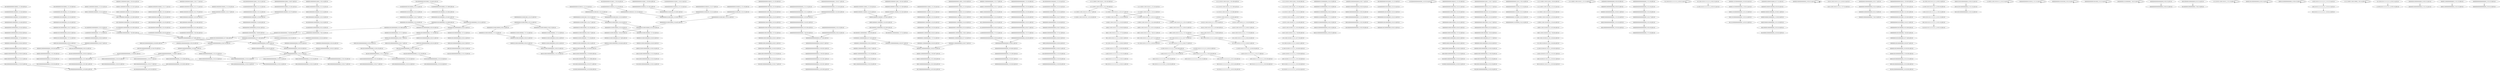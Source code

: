 digraph G {
    "00000100000000000000_11-30:607-LEN:20" -> "00001000000000000000_12-31:580-LEN:20";
    "00000100000000000000_11-30:607-LEN:20" -> "00001000000000000000_12-32:22-LEN:20";
    "00000100000000000000_11-30:607-LEN:20" -> "00001000000000000001_12-31:17-LEN:20";
    "10000000000010100010_2-21:14-LEN:20" -> "00000000000101000100_3-22:362-LEN:20";
    "00000010010000000000_7-27:16-LEN:20" -> "00000100100000000000_8-28:17-LEN:20";
    "00000010001000000000_9-29:21-LEN:20" -> "00000100010000000000_10-30:20-LEN:20";
    "10000000010000000000_7-26:14-LEN:20" -> "00000000100000000000_8-27:108-LEN:20";
    "00000000000000000000_1-21:13-LEN:20" -> "00000000000000000000_2-22:14-LEN:20";
    "00000001100000000000_9-28:27-LEN:20" -> "00000011000000000000_10-29:270-LEN:20";
    "00000000000000000000_6-26:27-LEN:20" -> "00000000000000000000_7-27:27-LEN:20";
    "00010000000000000000_10-30:31-LEN:20" -> "00100000000000000000_11-31:32-LEN:20";
    "00001010001000000000_10-30:19-LEN:20" -> "00010100010000000000_11-31:18-LEN:20";
    "11100011100110101111_4-23:115-LEN:20" -> "11000111001101011111_5-25:13-LEN:20";
    "11100011100110101111_4-23:115-LEN:20" -> "11000111001101011111_5-24:108-LEN:20";
    "10101110011010011111_6-25:38-LEN:20" -> "01011100110100111111_7-26:38-LEN:20";
    "00000100000000000000_8-28:32-LEN:20" -> "00001000000000000000_9-29:34-LEN:20";
    "11101011100110101111_4-23:93-LEN:20" -> "11010111001101011111_5-25:20-LEN:20";
    "11101011100110101111_4-23:93-LEN:20" -> "11010111001101011111_5-24:78-LEN:20";
    "11111010111001101011_2-21:109-LEN:20" -> "11110101110011010111_3-22:98-LEN:20";
    "10000000000001000000_3-22:14-LEN:20" -> "00000000000010000000_4-23:85-LEN:20";
    "00000000101000100000_5-25:16-LEN:20" -> "00000001010001000000_7-26:413-LEN:20";
    "00000000101000100000_5-25:16-LEN:20" -> "00000001010001000000_7-27:20-LEN:20";
    "00000100000000100000_2-21:14-LEN:20" -> "00001000000001000000_3-22:14-LEN:20";
    "00000001010000000000_6-26:15-LEN:20" -> "00000010100000000000_7-27:15-LEN:20";
    "11000111001101011111_5-25:13-LEN:20" -> "10001110011010111111_6-26:15-LEN:20";
    "11000000010000000000_7-27:15-LEN:20" -> "10000000100000000000_8-28:25-LEN:20";
    "00111001101011111111_8-28:21-LEN:20" -> "01110011010111111111_9-29:32-LEN:20";
    "11110001110011010111_2-22:14-LEN:20" -> "11100011100110101111_4-23:115-LEN:20";
    "11110001110011010111_2-22:14-LEN:20" -> "11100011100110101111_4-24:20-LEN:20";
    "00000010100010000000_8-28:20-LEN:20" -> "00000101000100000000_9-29:20-LEN:20";
    "00100100000000000000_11-30:382-LEN:20" -> "01001000000000000000_12-31:384-LEN:20";
    "00000010000000000000_9-29:19-LEN:20" -> "00000100000000000000_10-30:19-LEN:20";
    "11101011100110100111_4-23:37-LEN:20" -> "11010111001101001111_5-24:36-LEN:20";
    "11111010111001101001_2-21:38-LEN:20" -> "11110101110011010011_3-22:41-LEN:20";
    "00000100000000000000_10-30:19-LEN:20" -> "00001000000000000000_11-31:18-LEN:20";
    "00001000000110000000_5-24:255-LEN:20" -> "00010000001100000000_6-25:263-LEN:20";
    "01000000000100100000_2-22:13-LEN:20" -> "10000000001001000000_3-23:13-LEN:20";
    "11001101011111111110_11-30:25-LEN:20" -> "10011010111111111101_12-32:19-LEN:20";
    "00000000010010000000_4-24:15-LEN:20" -> "00000000100100000000_5-25:15-LEN:20";
    "10100000000000000000_14-33:16-LEN:20" -> "10100000000000000000_14-33:16-LEN:20";
    "00000000000000000000_4-23:324-LEN:20" -> "00000000000000000000_5-24:322-LEN:20";
    "00000010000100000000_8-28:22-LEN:20" -> "00000100001000000000_9-29:22-LEN:20";
    "10111001101001111111_8-27:33-LEN:20" -> "01110011010011111111_9-28:31-LEN:20";
    "00000000100010000000_8-27:17-LEN:20" -> "00000001000100000000_9-28:16-LEN:20";
    "00000000000000000000_10-30:60-LEN:20" -> "00000000000000000000_11-31:60-LEN:20";
    "00000000000000011010_1-20:14-LEN:20" -> "00000000000000110100_2-21:14-LEN:20";
    "00000010010000000000_7-27:16-LEN:20" -> "00000100100000000000_8-28:15-LEN:20";
    "00001100000000000000_3-23:18-LEN:20" -> "00011000000000000000_4-24:19-LEN:20";
    "00100100000000000000_10-30:13-LEN:20" -> "01001000000000000000_12-31:384-LEN:20";
    "11100110100101110111_10-30:30-LEN:20" -> "11001101001011101111_11-31:31-LEN:20";
    "00110100111111111111_13-32:29-LEN:20" -> "01101001111111111111_14-33:24-LEN:20";
    "10000000001000000000_3-23:24-LEN:20" -> "00000000010000000000_4-24:27-LEN:20";
    "00000001000000000000_9-29:16-LEN:20" -> "00000010000000000000_10-30:15-LEN:20";
    "00000101000000000000_8-28:13-LEN:20" -> "00001010000000000000_9-29:14-LEN:20";
    "00000000000000000000_3-22:325-LEN:20" -> "00000000000000000000_4-23:324-LEN:20";
    "11000000000000000000_7-27:22-LEN:20" -> "10000000000000000000_8-28:34-LEN:20";
    "11001101001011101111_11-31:31-LEN:20" -> "10011010010111011111_12-32:31-LEN:20";
    "00010000001100000000_6-25:263-LEN:20" -> "00100000011000000000_7-26:258-LEN:20";
    "00010000001100000000_6-25:263-LEN:20" -> "00100000011000000000_7-27:15-LEN:20";
    "00000000010000100000_5-25:22-LEN:20" -> "00000000100001000000_6-26:22-LEN:20";
    "00000010000000000000_10-29:607-LEN:20" -> "00000100000000000000_11-30:607-LEN:20";
    "00000010000000000000_10-29:607-LEN:20" -> "00000100000000000000_11-31:13-LEN:20";
    "00000000001010001000_4-23:392-LEN:20" -> "00000000010100010000_5-24:402-LEN:20";
    "11111000111001101011_1-21:14-LEN:20" -> "11111000111001101011_1-21:14-LEN:20";
    "00000001001000000000_5-25:17-LEN:20" -> "00000010010000000000_6-26:15-LEN:20";
    "00001000000000000000_12-32:18-LEN:20" -> "00010000000000000000_13-33:17-LEN:20";
    "11111000111001101001_2-21:52-LEN:20" -> "11110001110011010010_3-22:53-LEN:20";
    "00000100000000000000_11-31:20-LEN:20" -> "00001000000000000000_12-32:19-LEN:20";
    "00000000000000110000_1-21:18-LEN:20" -> "00000000000001100000_2-22:15-LEN:20";
    "00000100100000000000_8-28:17-LEN:20" -> "00001001000000000000_9-29:17-LEN:20";
    "11100110101111111111_10-30:29-LEN:20" -> "11001101011111111111_11-31:27-LEN:20";
    "10000000000000000000_8-28:34-LEN:20" -> "00000000000000000000_9-29:61-LEN:20";
    "11110001110011010010_3-22:53-LEN:20" -> "11100011100110100101_4-23:50-LEN:20";
    "00000100000000000000_11-31:13-LEN:20" -> "00001000000000000000_12-32:14-LEN:20";
    "00000000001100000000_5-25:20-LEN:20" -> "00000000011000000000_6-26:22-LEN:20";
    "10000000100000000000_8-28:25-LEN:20" -> "00000001000000000000_9-29:27-LEN:20";
    "00000000000001100000_3-22:18-LEN:20" -> "00000000000011000000_4-23:21-LEN:20";
    "00000001000000000000_6-26:27-LEN:20" -> "00000010000000000000_7-27:31-LEN:20";
    "00000000000000000000_5-24:322-LEN:20" -> "00000000000000000000_6-25:326-LEN:20";
    "00000000000000000000_5-25:31-LEN:20" -> "00000000000000000000_6-26:27-LEN:20";
    "10000000100000000000_8-27:485-LEN:20" -> "00000001000000000000_9-29:21-LEN:20";
    "10000000100000000000_8-27:485-LEN:20" -> "00000001000000000000_9-28:579-LEN:20";
    "00000000010001000000_6-26:23-LEN:20" -> "00000000100010000000_7-27:22-LEN:20";
    "00000000000000010000_1-20:67-LEN:20" -> "00000000000000100000_2-21:65-LEN:20";
    "00000000000100000000_4-24:46-LEN:20" -> "00000000001000000000_5-25:45-LEN:20";
    "00000001000000000000_9-29:22-LEN:20" -> "00000010000000000000_10-30:21-LEN:20";
    "11110101110011010111_3-22:98-LEN:20" -> "11101011100110101111_4-23:93-LEN:20";
    "11100110100111111111_10-29:30-LEN:20" -> "11001101001111111111_11-30:26-LEN:20";
    "00001001000000000000_9-29:17-LEN:20" -> "00010010000000000000_10-30:17-LEN:20";
    "00000001000000000000_9-29:27-LEN:20" -> "00000010000000000000_10-30:28-LEN:20";
    "00000010000000100000_2-21:175-LEN:20" -> "00000100000001000000_3-22:178-LEN:20";
    "00001000000010000000_4-23:192-LEN:20" -> "00010000000100000000_5-24:186-LEN:20";
    "00001000000000000000_12-32:15-LEN:20" -> "00010000000000000000_13-33:14-LEN:20";
    "10000001000000000000_9-28:18-LEN:20" -> "00000010000000000000_10-29:607-LEN:20";
    "00000000000000000000_1-21:18-LEN:20" -> "00000000000000000000_2-22:18-LEN:20";
    "01110010101111111111_9-29:13-LEN:20" -> "01110010101111111111_9-29:13-LEN:20";
    "00000000010100010000_4-24:16-LEN:20" -> "00000000101000100000_5-25:16-LEN:20";
    "00010000000000000000_13-32:562-LEN:20" -> "00100000000000000000_14-33:934-LEN:20";
    "01110011010111111111_9-29:13-LEN:20" -> "11100110101111111111_10-30:13-LEN:20";
    "00010100010000000000_11-30:395-LEN:20" -> "00101000100000000000_12-31:386-LEN:20";
    "00000000110000000000_8-27:18-LEN:20" -> "00000001100000000000_9-28:27-LEN:20";
    "00000010100010000000_8-28:14-LEN:20" -> "00000101000100000000_9-29:14-LEN:20";
    "11111101011100110101_1-20:109-LEN:20" -> "11111010111001101011_2-21:109-LEN:20";
    "10111001101011111111_8-27:78-LEN:20" -> "01110011010111111111_9-29:16-LEN:20";
    "10111001101011111111_8-27:78-LEN:20" -> "01110011010111111111_9-28:172-LEN:20";
    "00000000000000000000_6-26:14-LEN:20" -> "00000000000000000000_8-27:330-LEN:20";
    "00000000000000000000_8-28:28-LEN:20" -> "00000000000000000000_9-29:61-LEN:20";
    "00000110100000000000_11-30:15-LEN:20" -> "00001101000000000000_12-31:15-LEN:20";
    "00000000100000000000_7-27:44-LEN:20" -> "00000001000000000000_8-28:45-LEN:20";
    "00000000000000000000_5-25:16-LEN:20" -> "00000000000000000000_6-26:16-LEN:20";
    "00000000100000000000_8-27:108-LEN:20" -> "00000001000000000000_9-29:21-LEN:20";
    "00000000100000000000_8-27:108-LEN:20" -> "00000001000000000000_9-28:579-LEN:20";
    "00000010000000100000_1-21:18-LEN:20" -> "00000100000001000000_2-22:17-LEN:20";
    "00000000100100000000_5-25:14-LEN:20" -> "00000001001000000000_6-26:14-LEN:20";
    "00000010000010000000_10-29:21-LEN:20" -> "00000100000100000000_11-30:20-LEN:20";
    "00000000000000000000_9-29:61-LEN:20" -> "00000000000000000000_10-30:60-LEN:20";
    "01001000000000000000_12-31:384-LEN:20" -> "10010000000000000000_13-32:381-LEN:20";
    "00000010000000000000_10-30:21-LEN:20" -> "00000100000000000000_11-31:20-LEN:20";
    "00000000000000000000_2-22:14-LEN:20" -> "00000000000000000000_4-23:324-LEN:20";
    "00001001000000000000_8-28:14-LEN:20" -> "00010010000000000000_9-29:14-LEN:20";
    "00000010000000000000_10-30:13-LEN:20" -> "00000010000000000000_10-30:13-LEN:20";
    "00000000100100000000_5-25:15-LEN:20" -> "00000001001000000000_6-26:13-LEN:20";
    "00000100000000000000_11-31:13-LEN:20" -> "00001000000000000000_12-32:13-LEN:20";
    "10000000000010000000_3-23:38-LEN:20" -> "00000000000100000000_4-24:46-LEN:20";
    "00000000100100000000_4-24:16-LEN:20" -> "00000001001000000000_5-25:17-LEN:20";
    "10101110011010111111_6-26:14-LEN:20" -> "01011100110101111111_7-27:14-LEN:20";
    "00010010000000000000_10-30:17-LEN:20" -> "00100100000000000000_11-31:18-LEN:20";
    "00000000000000100010_1-21:20-LEN:20" -> "00000000000001000100_2-22:19-LEN:20";
    "01000000010000000000_7-26:194-LEN:20" -> "10000000100000000000_8-27:485-LEN:20";
    "00000000001000100000_5-25:24-LEN:20" -> "00000000010001000000_6-26:23-LEN:20";
    "00000000010000000000_4-23:17-LEN:20" -> "00000000100000000000_5-24:15-LEN:20";
    "01000000000000000000_12-32:33-LEN:20" -> "10000000000000000000_13-33:30-LEN:20";
    "00000000010010000000_7-26:202-LEN:20" -> "00000000100100000000_8-27:198-LEN:20";
    "00001000001000000000_12-31:19-LEN:20" -> "00010000010000000000_13-32:19-LEN:20";
    "00011000000000000000_13-32:258-LEN:20" -> "00110000000000000000_14-33:245-LEN:20";
    "00000001000100000000_9-28:16-LEN:20" -> "00000010001000000000_10-29:19-LEN:20";
    "00000000010100010000_4-24:16-LEN:20" -> "00000000101000100000_6-25:416-LEN:20";
    "00000000000000000000_8-27:330-LEN:20" -> "00000000000000000000_9-28:327-LEN:20";
    "00110101101111111111_13-32:14-LEN:20" -> "01101011011111111111_14-33:14-LEN:20";
    "00000000000000000000_11-30:325-LEN:20" -> "00000000000000000000_12-31:331-LEN:20";
    "00001010001000000000_10-30:13-LEN:20" -> "00010100010000000000_11-31:13-LEN:20";
    "00000100000001000000_2-22:17-LEN:20" -> "00001000000010000000_4-23:192-LEN:20";
    "00000000001000100000_6-25:18-LEN:20" -> "00000000010001000000_7-26:18-LEN:20";
    "00001010000000000000_9-29:14-LEN:20" -> "00010100000000000000_10-30:13-LEN:20";
    "00000001001000000000_6-26:14-LEN:20" -> "00000010010000000000_7-27:16-LEN:20";
    "00000000000000000000_6-25:326-LEN:20" -> "00000000000000000000_7-26:318-LEN:20";
    "00000000000010100010_1-21:14-LEN:20" -> "00000000000101000100_2-22:14-LEN:20";
    "00000000000000011000_1-20:20-LEN:20" -> "00000000000000110000_2-21:19-LEN:20";
    "00010100100000000000_11-31:14-LEN:20" -> "00101001000000000000_12-32:14-LEN:20";
    "00000101000100000000_9-29:13-LEN:20" -> "00001010001000000000_10-30:13-LEN:20";
    "00000000100000000000_5-24:15-LEN:20" -> "00000001000000000000_6-25:13-LEN:20";
    "11100110101111111111_10-30:26-LEN:20" -> "11001101011111111111_11-31:22-LEN:20";
    "00010010000000000000_13-32:209-LEN:20" -> "00100100000000000000_14-33:205-LEN:20";
    "00000011000000000000_10-29:270-LEN:20" -> "00000110000000000000_11-30:267-LEN:20";
    "00000000001010001000_3-23:15-LEN:20" -> "00000000010100010000_5-24:402-LEN:20";
    "00000000000100010000_5-24:17-LEN:20" -> "00000000001000100000_6-25:18-LEN:20";
    "10101110011010111111_6-25:86-LEN:20" -> "01011100110101111111_7-26:86-LEN:20";
    "00001000000000000000_12-32:14-LEN:20" -> "00010000000000000000_13-33:13-LEN:20";
    "00100100000000000000_11-31:17-LEN:20" -> "01001000000000000000_12-32:16-LEN:20";
    "11111100011100110101_1-20:143-LEN:20" -> "11111000111001101011_2-21:138-LEN:20";
    "00000000000000000000_7-27:27-LEN:20" -> "00000000000000000000_8-28:28-LEN:20";
    "00111001101011111111_8-27:112-LEN:20" -> "01110011010111111111_9-29:16-LEN:20";
    "00111001101011111111_8-27:112-LEN:20" -> "01110011010111111111_9-28:172-LEN:20";
    "01000000001000000000_6-25:14-LEN:20" -> "10000000010000000000_7-26:14-LEN:20";
    "00000101000100000000_9-28:404-LEN:20" -> "00001010001000000000_10-29:405-LEN:20";
    "00000000000011010000_4-23:13-LEN:20" -> "00000000000110100000_5-24:14-LEN:20";
    "01000000000100000000_2-22:23-LEN:20" -> "10000000001000000000_3-23:24-LEN:20";
    "10000001100000000000_9-29:14-LEN:20" -> "00000011000000000000_10-30:17-LEN:20";
    "00000000001000000000_6-25:91-LEN:20" -> "00000000010000000000_7-26:93-LEN:20";
    "00000000000001000100_2-22:19-LEN:20" -> "00000000000010001000_3-23:20-LEN:20";
    "00000000001010001000_3-23:16-LEN:20" -> "00000000010100010000_4-24:16-LEN:20";
    "01000000000100100000_2-22:15-LEN:20" -> "10000000001001000000_3-23:14-LEN:20";
    "00000100010000000000_11-30:18-LEN:20" -> "00001000100000000000_12-31:18-LEN:20";
    "00000000000010100010_1-21:27-LEN:20" -> "00000000000101000100_2-22:24-LEN:20";
    "11100110101101111111_10-29:16-LEN:20" -> "11001101011011111111_11-30:14-LEN:20";
    "10000000010010000000_3-23:16-LEN:20" -> "00000000100100000000_4-24:16-LEN:20";
    "00000000000010001000_4-23:18-LEN:20" -> "00000000000100010000_5-24:17-LEN:20";
    "10001110011010010111_6-25:48-LEN:20" -> "00011100110100101110_7-26:46-LEN:20";
    "00000100000011000000_4-23:262-LEN:20" -> "00001000000110000000_5-24:255-LEN:20";
    "00000000000101000100_2-22:15-LEN:20" -> "00000000001010001000_3-23:15-LEN:20";
    "00000010000001100000_2-22:24-LEN:20" -> "00000100000011000000_4-23:262-LEN:20";
    "00001001000000000000_9-29:13-LEN:20" -> "00010010000000000000_10-30:13-LEN:20";
    "00011100110101111111_7-27:16-LEN:20" -> "00111001101011111111_8-28:15-LEN:20";
    "00000000000000000000_2-22:18-LEN:20" -> "00000000000000000000_3-23:18-LEN:20";
    "00100000000010010000_1-21:13-LEN:20" -> "01000000000100100000_2-22:13-LEN:20";
    "00000011000000000000_1-21:17-LEN:20" -> "00000110000000000000_2-22:17-LEN:20";
    "01110011010111111111_9-29:31-LEN:20" -> "11100110101111111111_10-30:29-LEN:20";
    "10001110011010111111_6-25:118-LEN:20" -> "00011100110101111111_7-26:121-LEN:20";
    "00000000100000000000_5-25:28-LEN:20" -> "00000001000000000000_6-26:27-LEN:20";
    "00000000000010010000_4-23:205-LEN:20" -> "00000000000100100000_5-24:211-LEN:20";
    "00011000000010000000_4-23:280-LEN:20" -> "00110000000100000000_5-24:280-LEN:20";
    "00000110000000000000_11-30:267-LEN:20" -> "00001100000000000000_12-31:259-LEN:20";
    "00000010000001100000_3-22:245-LEN:20" -> "00000100000011000000_4-23:262-LEN:20";
    "00000100000000000000_10-30:52-LEN:20" -> "00001000000000000000_11-31:51-LEN:20";
    "11001101011111111111_11-30:156-LEN:20" -> "10011010111111111111_12-32:13-LEN:20";
    "11001101011111111111_11-30:156-LEN:20" -> "10011010111111111111_12-31:140-LEN:20";
    "00000010010000000000_7-26:384-LEN:20" -> "00000100100000000000_8-27:384-LEN:20";
    "10000000100000000000_8-28:19-LEN:20" -> "00000001000000000000_9-29:22-LEN:20";
    "00000000101000100000_6-26:15-LEN:20" -> "00000001010001000000_7-27:15-LEN:20";
    "00000000000001101000_3-22:13-LEN:20" -> "00000000000011010000_4-23:13-LEN:20";
    "00000000010010000000_4-23:402-LEN:20" -> "00000000100100000000_5-25:14-LEN:20";
    "00000000010010000000_4-23:402-LEN:20" -> "00000000100100000000_5-24:398-LEN:20";
    "00001000010000000000_10-30:22-LEN:20" -> "00010000100000000000_11-31:22-LEN:20";
    "00000000000101000100_2-22:14-LEN:20" -> "00000000001010001000_3-23:16-LEN:20";
    "00101000100000000000_12-32:16-LEN:20" -> "01010001000000000000_13-33:14-LEN:20";
    "00000000000101000100_2-22:24-LEN:20" -> "00000000001010001000_4-23:392-LEN:20";
    "00001000100000000000_11-31:19-LEN:20" -> "00010001000000000000_12-32:19-LEN:20";
    "00000100001000000000_9-29:22-LEN:20" -> "00001000010000000000_10-30:22-LEN:20";
    "01000000000001000000_2-22:40-LEN:20" -> "10000000000010000000_3-23:38-LEN:20";
    "11110001110011010111_3-22:127-LEN:20" -> "11100011100110101111_4-23:115-LEN:20";
    "11110001110011010111_3-22:127-LEN:20" -> "11100011100110101111_4-24:20-LEN:20";
    "00100000001000000000_6-25:196-LEN:20" -> "01000000010000000000_7-26:194-LEN:20";
    "00000000000000000000_1-20:317-LEN:20" -> "00000000000000000000_2-21:316-LEN:20";
    "00000000000000000000_2-21:316-LEN:20" -> "00000000000000000000_3-22:325-LEN:20";
    "01000000010000000000_6-26:18-LEN:20" -> "10000000100000000000_8-27:485-LEN:20";
    "00000000001010001000_4-24:13-LEN:20" -> "00000000010100010000_5-25:14-LEN:20";
    "00001010001000000000_10-30:13-LEN:20" -> "00010100010000000000_11-31:13-LEN:20";
    "00000001000000110000_1-21:26-LEN:20" -> "00000010000001100000_2-22:24-LEN:20";
    "00001001000000000000_9-29:16-LEN:20" -> "00010010000000000000_10-30:17-LEN:20";
    "00000001000000110000_2-21:240-LEN:20" -> "00000010000001100000_3-22:245-LEN:20";
    "00000000010100010000_4-24:17-LEN:20" -> "00000000101000100000_5-25:18-LEN:20";
    "10000000000101000100_3-22:16-LEN:20" -> "00000000001010001000_4-23:392-LEN:20";
    "00000000000000000000_11-31:60-LEN:20" -> "00000000000000000000_12-32:61-LEN:20";
    "00000100100000000000_8-28:14-LEN:20" -> "00001001000000000000_9-29:13-LEN:20";
    "01000000001001000000_2-22:16-LEN:20" -> "10000000010010000000_3-23:16-LEN:20";
    "10000000100000100000_8-27:15-LEN:20" -> "00000001000001000000_9-28:19-LEN:20";
    "11000111001101011111_5-25:20-LEN:20" -> "10001110011010111111_6-26:20-LEN:20";
    "00010000000000000000_12-32:52-LEN:20" -> "00100000000000000000_14-33:934-LEN:20";
    "00100000000010010000_1-20:400-LEN:20" -> "01000000000100100000_2-22:15-LEN:20";
    "00100000000010010000_1-20:400-LEN:20" -> "01000000000100100000_2-21:398-LEN:20";
    "00010000010000000000_13-32:19-LEN:20" -> "00100000100000000000_14-33:20-LEN:20";
    "00001100000000000000_12-32:19-LEN:20" -> "00011000000000000000_13-33:18-LEN:20";
    "00000000011000000000_6-26:22-LEN:20" -> "00000000110000000000_7-27:22-LEN:20";
    "10011010111111111111_12-32:29-LEN:20" -> "00110101111111111111_13-33:28-LEN:20";
    "00000000000000000000_6-26:16-LEN:20" -> "00000000000000000000_7-27:16-LEN:20";
    "00000000100001000000_6-26:22-LEN:20" -> "00000001000010000000_7-27:22-LEN:20";
    "11010111001101011111_5-25:20-LEN:20" -> "10101110011010111111_6-26:21-LEN:20";
    "00000001001000000000_9-28:207-LEN:20" -> "00000010010000000000_10-29:205-LEN:20";
    "00011010000000000000_13-32:14-LEN:20" -> "00110100000000000000_14-33:15-LEN:20";
    "00011100110101111111_7-27:24-LEN:20" -> "00111001101011111111_8-28:21-LEN:20";
    "00100000000100100000_1-21:16-LEN:20" -> "01000000001001000000_2-22:16-LEN:20";
    "00000110000000100000_2-21:252-LEN:20" -> "00001100000001000000_3-22:258-LEN:20";
    "00000000000000000000_12-32:61-LEN:20" -> "00000000000000000000_13-33:56-LEN:20";
    "00000000000000000000_10-29:332-LEN:20" -> "00000000000000000000_11-30:325-LEN:20";
    "00010001000000000000_12-32:19-LEN:20" -> "00100010000000000000_13-33:17-LEN:20";
    "00010010000000000000_10-29:379-LEN:20" -> "00100100000000000000_11-30:382-LEN:20";
    "11111000111001101011_2-21:138-LEN:20" -> "11110001110011010111_3-22:127-LEN:20";
    "11111000111001101011_2-21:138-LEN:20" -> "11110001110011010110_3-22:17-LEN:20";
    "00001100000000000000_12-31:259-LEN:20" -> "00011000000000000000_13-32:258-LEN:20";
    "00000000100100000000_5-25:18-LEN:20" -> "00000001001000000000_6-26:18-LEN:20";
    "00100000000001010001_1-20:16-LEN:20" -> "01000000000010100010_2-21:16-LEN:20";
    "00010010000000000000_10-30:18-LEN:20" -> "00100100000000000000_11-31:17-LEN:20";
    "00000000000000010001_1-20:17-LEN:20" -> "00000000000000100010_2-21:17-LEN:20";
    "00000100100000000000_11-30:206-LEN:20" -> "00001001000000000000_12-31:213-LEN:20";
    "00100100000000000000_11-31:18-LEN:20" -> "01001000000000000000_12-32:19-LEN:20";
    "00000000000100001000_3-23:23-LEN:20" -> "00000000001000010000_4-24:23-LEN:20";
    "00000000010010000000_4-24:17-LEN:20" -> "00000000100100000000_5-25:18-LEN:20";
    "00000010000000000000_10-30:23-LEN:20" -> "00000100000000000000_11-31:17-LEN:20";
    "00000000101000100000_6-26:14-LEN:20" -> "00000001010001000000_7-27:14-LEN:20";
    "00000001010001000000_7-27:15-LEN:20" -> "00000010100010000000_8-28:14-LEN:20";
    "01000000000001010001_1-20:15-LEN:20" -> "10000000000010100010_2-21:14-LEN:20";
    "00001000000000000000_11-31:51-LEN:20" -> "00010000000000000000_12-32:52-LEN:20";
    "01110011010111111111_9-29:32-LEN:20" -> "11100110101111111111_10-30:26-LEN:20";
    "00001000000000000000_12-31:580-LEN:20" -> "00010000000000000000_13-32:562-LEN:20";
    "00001000000000000000_12-31:580-LEN:20" -> "00010000000000000000_13-33:14-LEN:20";
    "10000001100000000000_9-28:237-LEN:20" -> "00000011000000000000_10-29:270-LEN:20";
    "11001101001111111111_11-30:26-LEN:20" -> "10011010011111111111_12-31:29-LEN:20";
    "00100000011000000000_7-26:258-LEN:20" -> "01000000110000000000_8-27:253-LEN:20";
    "10011010010111011111_12-32:31-LEN:20" -> "00110100101110111111_13-33:29-LEN:20";
    "11111101011100110100_1-20:40-LEN:20" -> "11111010111001101001_2-21:38-LEN:20";
    "00000100000000000000_11-31:17-LEN:20" -> "00001000000000000000_12-32:15-LEN:20";
    "01110011010010111011_9-29:38-LEN:20" -> "11100110100101110111_10-30:30-LEN:20";
    "01000000110000000000_8-27:253-LEN:20" -> "10000001100000000000_9-29:14-LEN:20";
    "01000000110000000000_8-27:253-LEN:20" -> "10000001100000000000_9-28:237-LEN:20";
    "00000000000001100000_2-22:15-LEN:20" -> "00000000000011000000_3-23:16-LEN:20";
    "00000000010000000000_6-26:45-LEN:20" -> "00000000100000000000_7-27:44-LEN:20";
    "00100000000100000000_5-24:14-LEN:20" -> "01000000001000000000_6-25:14-LEN:20";
    "11100011100110101111_3-23:13-LEN:20" -> "11100011100110101111_3-23:13-LEN:20";
    "00000000000001001000_3-22:202-LEN:20" -> "00000000000010010000_4-23:205-LEN:20";
    "00000001100000000000_8-28:20-LEN:20" -> "00000011000000000000_10-29:270-LEN:20";
    "00000000010100010000_5-24:402-LEN:20" -> "00000000101000100000_6-25:416-LEN:20";
    "00000110000000000000_11-31:18-LEN:20" -> "00001100000000000000_12-32:19-LEN:20";
    "00000010100000000000_7-27:15-LEN:20" -> "00000101000000000000_8-28:13-LEN:20";
    "00001000100000000000_12-31:18-LEN:20" -> "00010001000000000000_13-32:18-LEN:20";
    "10011010111111111111_12-32:21-LEN:20" -> "00110101111111111111_13-33:21-LEN:20";
    "10000000001001000000_3-23:14-LEN:20" -> "00000000010010000000_4-24:17-LEN:20";
    "00000010010000000000_6-26:15-LEN:20" -> "00000100100000000000_7-27:15-LEN:20";
    "00000001000000000000_8-28:45-LEN:20" -> "00000010000000000000_9-29:52-LEN:20";
    "00001000000001000000_3-22:14-LEN:20" -> "00010000000010000000_4-23:13-LEN:20";
    "00000001010001000000_7-26:413-LEN:20" -> "00000010100010000000_8-27:409-LEN:20";
    "00010010000000000000_9-29:14-LEN:20" -> "00100100000000000000_10-30:13-LEN:20";
    "01001000000000000000_12-32:19-LEN:20" -> "10010000000000000000_13-33:16-LEN:20";
    "00000010100010000000_8-27:409-LEN:20" -> "00000101000100000000_9-28:404-LEN:20";
    "00000010100010000000_7-27:16-LEN:20" -> "00000101000100000000_8-28:15-LEN:20";
    "00000010000000000000_10-30:28-LEN:20" -> "00000100000000000000_11-31:28-LEN:20";
    "00000000000100000000_5-24:84-LEN:20" -> "00000000001000000000_6-25:91-LEN:20";
    "00000000000000000000_12-31:331-LEN:20" -> "00000000000000000000_13-32:331-LEN:20";
    "00000000000001000010_1-21:25-LEN:20" -> "00000000000010000100_2-22:21-LEN:20";
    "01001000000000000000_12-32:16-LEN:20" -> "10010000000000000000_13-33:14-LEN:20";
    "00111001101001011101_8-28:40-LEN:20" -> "01110011010010111011_9-29:38-LEN:20";
    "00000000010100010000_5-25:14-LEN:20" -> "00000000101000100000_6-26:14-LEN:20";
    "00000010010000000000_7-27:14-LEN:20" -> "00000100100000000000_8-28:14-LEN:20";
    "11000000010000000000_7-26:283-LEN:20" -> "10000000100000000000_8-27:485-LEN:20";
    "00000000000000100100_2-21:200-LEN:20" -> "00000000000001001000_3-22:202-LEN:20";
    "00000010000000000000_9-29:52-LEN:20" -> "00000100000000000000_10-30:52-LEN:20";
    "00000000001100000000_6-25:19-LEN:20" -> "00000000011000000000_7-26:21-LEN:20";
    "00000000100100000000_8-27:198-LEN:20" -> "00000001001000000000_9-28:207-LEN:20";
    "11001101011111111111_11-31:22-LEN:20" -> "10011010111111111111_12-32:21-LEN:20";
    "00000010000000000000_7-27:31-LEN:20" -> "00000100000000000000_8-28:32-LEN:20";
    "00100001000000000000_12-32:22-LEN:20" -> "01000010000000000000_13-33:22-LEN:20";
    "00000000001001000000_6-25:208-LEN:20" -> "00000000010010000000_7-26:202-LEN:20";
    "00010001000000000000_13-32:18-LEN:20" -> "00100010000000000000_14-33:19-LEN:20";
    "10011010011111111111_12-31:29-LEN:20" -> "00110100111111111111_13-32:29-LEN:20";
    "01000000000100100000_2-21:398-LEN:20" -> "10000000001001000000_3-22:394-LEN:20";
    "00000000000001000000_3-22:70-LEN:20" -> "00000000000010000000_4-23:85-LEN:20";
    "00001000000010000000_3-23:18-LEN:20" -> "00010000000100000000_4-24:18-LEN:20";
    "00000000100010000000_7-27:22-LEN:20" -> "00000001000100000000_8-28:21-LEN:20";
    "01001000000000000000_12-32:18-LEN:20" -> "10010000000000000000_13-33:17-LEN:20";
    "01100000001000000000_5-25:13-LEN:20" -> "11000000010000000000_7-27:15-LEN:20";
    "01100000001000000000_5-25:13-LEN:20" -> "11000000010000000000_7-26:283-LEN:20";
    "01011100110101111111_7-26:86-LEN:20" -> "10111001101011111111_8-27:78-LEN:20";
    "11111000111001101011_1-21:16-LEN:20" -> "11110001110011010111_2-22:14-LEN:20";
    "00010000100000000000_11-31:22-LEN:20" -> "00100001000000000000_12-32:22-LEN:20";
    "10111001101011111111_8-28:16-LEN:20" -> "01110011010111111111_9-29:31-LEN:20";
    "00001000000000000000_11-31:18-LEN:20" -> "00010000000000000000_12-32:18-LEN:20";
    "00000000000001010010_1-21:15-LEN:20" -> "00000000000001010010_1-21:15-LEN:20";
    "00000000000000000000_3-23:28-LEN:20" -> "00000000000000000000_4-24:28-LEN:20";
    "01100000001000000000_6-25:283-LEN:20" -> "11000000010000000000_7-27:15-LEN:20";
    "01100000001000000000_6-25:283-LEN:20" -> "11000000010000000000_7-26:283-LEN:20";
    "00000000000100100000_5-24:211-LEN:20" -> "00000000001001000000_6-25:208-LEN:20";
    "00000011000000000000_10-30:17-LEN:20" -> "00000110000000000000_11-31:18-LEN:20";
    "00000010010000000000_10-29:205-LEN:20" -> "00000100100000000000_11-30:206-LEN:20";
    "11100011100110101111_4-24:20-LEN:20" -> "11000111001101011111_5-25:20-LEN:20";
    "00010100010000000000_11-31:18-LEN:20" -> "00101000100000000000_12-32:16-LEN:20";
    "00000000000000000000_3-23:18-LEN:20" -> "00000000000000000000_4-24:17-LEN:20";
    "00000110000000000000_2-22:17-LEN:20" -> "00001100000000000000_3-23:18-LEN:20";
    "00000100000000000000_11-31:28-LEN:20" -> "00001000000000000000_12-32:26-LEN:20";
    "01110011010110111111_9-28:15-LEN:20" -> "11100110101101111111_10-29:16-LEN:20";
    "00001001000000000000_9-28:385-LEN:20" -> "00010010000000000000_10-29:379-LEN:20";
    "00000000000000000000_7-26:318-LEN:20" -> "00000000000000000000_8-27:330-LEN:20";
    "00000000101000000000_5-25:14-LEN:20" -> "00000001010000000000_6-26:15-LEN:20";
    "00001000000000000000_12-32:22-LEN:20" -> "00010000000000000000_13-33:22-LEN:20";
    "00110000000100000000_5-24:280-LEN:20" -> "01100000001000000000_6-25:283-LEN:20";
    "00000011000000010000_1-20:254-LEN:20" -> "00000110000000100000_2-21:252-LEN:20";
    "00000001000010000000_7-27:22-LEN:20" -> "00000010000100000000_8-28:22-LEN:20";
    "00000010100010000000_8-28:13-LEN:20" -> "00000101000100000000_9-29:13-LEN:20";
    "00000010000000000000_10-30:18-LEN:20" -> "00000100000000000000_11-31:17-LEN:20";
    "01110011010011111111_9-28:31-LEN:20" -> "11100110100111111111_10-29:30-LEN:20";
    "00000000011000000000_7-26:21-LEN:20" -> "00000000110000000000_8-27:18-LEN:20";
    "00000000000000000000_4-24:17-LEN:20" -> "00000000000000000000_5-25:16-LEN:20";
    "00000000000010100010_2-21:352-LEN:20" -> "00000000000101000100_3-22:362-LEN:20";
    "00000000000101001000_3-23:13-LEN:20" -> "00000000000101001000_3-23:13-LEN:20";
    "00000000010000000000_7-26:93-LEN:20" -> "00000000100000000000_8-27:108-LEN:20";
    "00010000000100000000_5-24:186-LEN:20" -> "00100000001000000000_6-25:196-LEN:20";
    "00000000000110000000_5-24:18-LEN:20" -> "00000000001100000000_6-25:19-LEN:20";
    "00000100100000000000_7-27:15-LEN:20" -> "00001001000000000000_8-28:14-LEN:20";
    "00000100000001000000_2-22:16-LEN:20" -> "00001000000010000000_3-23:18-LEN:20";
    "10001110011010111111_6-26:15-LEN:20" -> "00011100110101111111_7-27:16-LEN:20";
    "00001000000000000000_9-29:34-LEN:20" -> "00010000000000000000_10-30:31-LEN:20";
    "00000000000001001000_2-22:13-LEN:20" -> "00000000000001001000_2-22:13-LEN:20";
    "00000000011010000000_7-26:13-LEN:20" -> "00000000011010000000_7-26:13-LEN:20";
    "00000000000000000000_9-29:13-LEN:20" -> "00000000000000000000_10-30:13-LEN:20";
    "00010000001000000000_6-25:14-LEN:20" -> "00100000010000000000_7-26:13-LEN:20";
    "00000000000000000000_9-28:327-LEN:20" -> "00000000000000000000_10-29:332-LEN:20";
    "00000000000011000000_3-23:16-LEN:20" -> "00000000000110000000_4-24:20-LEN:20";
    "11110101110011010011_3-22:41-LEN:20" -> "11101011100110100111_4-23:37-LEN:20";
    "00000000000001010001_1-20:354-LEN:20" -> "00000000000010100010_2-21:352-LEN:20";
    "00000001000000000000_9-29:21-LEN:20" -> "00000010000000000000_10-30:18-LEN:20";
    "00000001010001000000_6-26:17-LEN:20" -> "00000010100010000000_7-27:16-LEN:20";
    "00000010001000000000_10-29:19-LEN:20" -> "00000100010000000000_11-30:18-LEN:20";
    "00000000000000000000_13-32:331-LEN:20" -> "00000000000000000000_14-33:330-LEN:20";
    "11010111001101011111_5-24:78-LEN:20" -> "10101110011010111111_6-25:86-LEN:20";
    "00000000001000010000_4-24:23-LEN:20" -> "00000000010000100000_5-25:22-LEN:20";
    "00001100000001000000_2-22:22-LEN:20" -> "00011000000010000000_4-23:280-LEN:20";
    "00000100010000000000_10-30:20-LEN:20" -> "00001000100000000000_11-31:19-LEN:20";
    "11111010111001101011_1-21:13-LEN:20" -> "11111010111001101011_1-21:13-LEN:20";
    "00000100000100000000_11-30:20-LEN:20" -> "00001000001000000000_12-31:19-LEN:20";
    "00000000000010000000_4-23:85-LEN:20" -> "00000000000100000000_5-24:84-LEN:20";
    "11001101011011111111_11-30:14-LEN:20" -> "10011010110111111111_12-31:15-LEN:20";
    "00000000101000100000_6-25:416-LEN:20" -> "00000001010001000000_7-26:413-LEN:20";
    "00000000101000100000_6-25:416-LEN:20" -> "00000001010001000000_7-27:20-LEN:20";
    "10011010110111111111_12-31:15-LEN:20" -> "00110101101111111111_13-32:14-LEN:20";
    "00101000100000000000_12-31:386-LEN:20" -> "01010001000000000000_13-32:371-LEN:20";
    "00000000000000000000_4-24:28-LEN:20" -> "00000000000000000000_5-25:31-LEN:20";
    "01010001000000000000_13-32:371-LEN:20" -> "10100010000000000000_14-33:356-LEN:20";
    "00000010000000000000_10-30:18-LEN:20" -> "00000100000000000000_11-31:17-LEN:20";
    "01000000000010100010_2-21:16-LEN:20" -> "10000000000101000100_3-22:16-LEN:20";
    "00000100100000000000_8-28:13-LEN:20" -> "00000100100000000000_8-28:13-LEN:20";
    "00000100000000000000_11-31:17-LEN:20" -> "00001000000000000000_12-32:16-LEN:20";
    "00100000000010000000_1-21:24-LEN:20" -> "01000000000100000000_2-22:23-LEN:20";
    "10000000001001000000_3-22:394-LEN:20" -> "00000000010010000000_4-23:402-LEN:20";
    "00000001000000000000_9-29:21-LEN:20" -> "00000010000000000000_10-30:23-LEN:20";
    "00000000000000110000_2-21:19-LEN:20" -> "00000000000001100000_3-22:18-LEN:20";
    "00000000000000110100_2-21:14-LEN:20" -> "00000000000001101000_3-22:13-LEN:20";
    "00010000000010000000_4-23:13-LEN:20" -> "00100000000100000000_5-24:14-LEN:20";
    "01100000000000000000_6-26:22-LEN:20" -> "11000000000000000000_7-27:22-LEN:20";
    "00010000000000000000_12-32:18-LEN:20" -> "00100000000000000000_13-33:18-LEN:20";
    "01100110101111111111_9-29:14-LEN:20" -> "11001101011111111110_11-30:25-LEN:20";
    "01100110101111111111_9-29:14-LEN:20" -> "11001101011111111111_11-30:156-LEN:20";
    "11110001110011010110_3-22:17-LEN:20" -> "11100011100110101101_4-23:16-LEN:20";
    "00000010000000000000_10-30:15-LEN:20" -> "00000100000000000000_11-31:17-LEN:20";
    "11000111001101011111_5-24:108-LEN:20" -> "10001110011010111111_6-25:118-LEN:20";
    "00000001000000000000_6-25:13-LEN:20" -> "00000010000000000000_7-26:13-LEN:20";
    "00110000000000000000_5-25:20-LEN:20" -> "01100000000000000000_6-26:22-LEN:20";
    "10011010111111111111_12-31:140-LEN:20" -> "00110101111111111111_13-32:140-LEN:20";
    "10000000001001000000_3-23:13-LEN:20" -> "00000000010010000000_4-24:15-LEN:20";
    "00000100000000000000_11-31:17-LEN:20" -> "00001000000000000000_12-32:14-LEN:20";
    "00000000000000000000_2-22:24-LEN:20" -> "00000000000000000000_3-23:28-LEN:20";
    "00000000100100000000_5-24:398-LEN:20" -> "00000001001000000000_6-26:14-LEN:20";
    "00000000100100000000_5-24:398-LEN:20" -> "00000001001000000000_6-25:396-LEN:20";
    "00000000000010001000_3-23:20-LEN:20" -> "00000000000100010000_4-24:23-LEN:20";
    "00011100110100101110_7-26:46-LEN:20" -> "00111001101001011101_8-28:40-LEN:20";
    "00001010000000000000_10-29:13-LEN:20" -> "00001010000000000000_10-29:13-LEN:20";
    "00110101111111111111_13-32:140-LEN:20" -> "01101011111111111111_14-33:138-LEN:20";
    "00100100000000000000_11-31:17-LEN:20" -> "01001000000000000000_12-32:18-LEN:20";
    "00000001010001000000_7-27:20-LEN:20" -> "00000010100010000000_8-28:20-LEN:20";
    "01000000000000100000_2-21:15-LEN:20" -> "10000000000001000000_3-22:14-LEN:20";
    "00000010000000000000_10-30:13-LEN:20" -> "00000010000000000000_10-30:13-LEN:20";
    "11100011100110100101_4-23:50-LEN:20" -> "11000111001101001011_5-24:43-LEN:20";
    "00000000000000010010_1-20:203-LEN:20" -> "00000000000000100100_2-21:200-LEN:20";
    "00010000000000000010_13-32:17-LEN:20" -> "00100000000000000100_14-33:19-LEN:20";
    "00001001000000000000_12-31:213-LEN:20" -> "00010010000000000000_13-32:209-LEN:20";
    "00000001000000000000_9-28:579-LEN:20" -> "00000010000000000000_10-29:607-LEN:20";
    "00001000000000000000_12-32:26-LEN:20" -> "00010000000000000000_13-33:26-LEN:20";
    "00000001001000000000_6-26:14-LEN:20" -> "00000010010000000000_7-27:14-LEN:20";
    "11001101011111111111_11-31:13-LEN:20" -> "10011010111111111111_12-32:15-LEN:20";
    "10011010111111111111_12-32:15-LEN:20" -> "00110101111111111111_13-33:14-LEN:20";
    "00000000000010000100_2-22:21-LEN:20" -> "00000000000100001000_3-23:23-LEN:20";
    "11111100011100110000_1-20:14-LEN:20" -> "11111100011100110000_1-20:14-LEN:20";
    "10010000000000000000_13-32:381-LEN:20" -> "00100000000000000000_14-33:934-LEN:20";
    "10101110011010111111_6-26:21-LEN:20" -> "01011100110101111111_7-27:20-LEN:20";
    "00000100100000000000_8-28:15-LEN:20" -> "00001001000000000000_9-29:16-LEN:20";
    "00001000000000000000_12-32:19-LEN:20" -> "00010000000000000000_13-33:20-LEN:20";
    "00010010000000000000_10-30:17-LEN:20" -> "00100100000000000000_11-31:17-LEN:20";
    "00010010000000000000_10-30:13-LEN:20" -> "00100100000000000000_11-31:13-LEN:20";
    "00000001000100000000_8-28:21-LEN:20" -> "00000010001000000000_9-29:21-LEN:20";
    "00000000000001000100_3-22:19-LEN:20" -> "00000000000010001000_4-23:18-LEN:20";
    "00000000010000000000_4-24:27-LEN:20" -> "00000000100000000000_5-25:28-LEN:20";
    "00000101000100000000_9-29:14-LEN:20" -> "00001010001000000000_10-30:13-LEN:20";
    "00000110000000100000_1-21:25-LEN:20" -> "00001100000001000000_2-22:22-LEN:20";
    "01110010101111111111_9-29:14-LEN:20" -> "11100101011111111111_10-30:14-LEN:20";
    "00000000000101000100_3-22:362-LEN:20" -> "00000000001010001000_4-23:392-LEN:20";
    "00000100100000000000_8-28:17-LEN:20" -> "00001001000000000000_9-29:18-LEN:20";
    "00001100000001000000_3-22:258-LEN:20" -> "00011000000010000000_4-23:280-LEN:20";
    "00000101000100000000_9-29:20-LEN:20" -> "00001010001000000000_10-30:19-LEN:20";
    "11010111001101001111_5-24:36-LEN:20" -> "10101110011010011111_6-25:38-LEN:20";
    "10000000100000000000_8-28:18-LEN:20" -> "00000001000000000000_9-29:21-LEN:20";
    "00000000000100010000_4-24:23-LEN:20" -> "00000000001000100000_5-25:24-LEN:20";
    "00100000000000010000_1-20:15-LEN:20" -> "01000000000000100000_2-21:15-LEN:20";
    "00000001000000010000_1-20:177-LEN:20" -> "00000010000000100000_2-21:175-LEN:20";
    "00000100100000000000_8-27:384-LEN:20" -> "00001001000000000000_9-28:385-LEN:20";
    "00001000000000000001_12-31:17-LEN:20" -> "00010000000000000010_13-32:17-LEN:20";
    "10000000100000000000_8-28:16-LEN:20" -> "00000001000000000000_9-29:18-LEN:20";
    "00100000000000100000_1-21:39-LEN:20" -> "01000000000001000000_2-22:40-LEN:20";
    "00000001010001000000_7-27:14-LEN:20" -> "00000010100010000000_8-28:13-LEN:20";
    "00000000010100000000_4-24:13-LEN:20" -> "00000000101000000000_5-25:14-LEN:20";
    "00000100000000000000_11-31:17-LEN:20" -> "00001000000000000000_12-32:18-LEN:20";
    "00000000001010001000_3-23:13-LEN:20" -> "00000000010100010000_4-24:17-LEN:20";
    "01011100110100111111_7-26:38-LEN:20" -> "10111001101001111111_8-27:33-LEN:20";
    "00001001000000000000_9-29:18-LEN:20" -> "00010010000000000000_10-30:18-LEN:20";
    "00000100000001000000_3-22:178-LEN:20" -> "00001000000010000000_4-23:192-LEN:20";
    "10000001000000000000_8-28:17-LEN:20" -> "00000010000000000000_9-29:19-LEN:20";
    "00000001001000000000_6-26:18-LEN:20" -> "00000010010000000000_7-27:16-LEN:20";
    "00001010001000000000_10-29:405-LEN:20" -> "00010100010000000000_11-30:395-LEN:20";
    "00001010001000000000_10-29:405-LEN:20" -> "00010100010000000000_11-31:13-LEN:20";
    "00011000000000000000_4-24:19-LEN:20" -> "00110000000000000000_5-25:20-LEN:20";
    "10011010111111111101_12-32:19-LEN:20" -> "00110101111111111011_13-33:20-LEN:20";
    "11100110101111111111_10-29:169-LEN:20" -> "11001101011111111110_11-30:25-LEN:20";
    "11100110101111111111_10-29:169-LEN:20" -> "11001101011111111111_11-30:156-LEN:20";
    "00000000000000000000_5-25:13-LEN:20" -> "00000000000000000000_6-26:14-LEN:20";
    "00001010010000000000_10-30:13-LEN:20" -> "00010100100000000000_11-31:14-LEN:20";
    "00000000100000011000_1-20:242-LEN:20" -> "00000001000000110000_2-21:240-LEN:20";
    "00000000101000100000_5-25:18-LEN:20" -> "00000001010001000000_6-26:17-LEN:20";
    "00000001000000000000_9-29:18-LEN:20" -> "00000010000000000000_10-30:18-LEN:20";
    "00000000000000100010_2-21:17-LEN:20" -> "00000000000001000100_3-22:19-LEN:20";
    "00100000001000000000_5-25:18-LEN:20" -> "01000000010000000000_6-26:18-LEN:20";
    "00011100110101111111_7-26:121-LEN:20" -> "00111001101011111111_8-27:112-LEN:20";
    "11111100011100110100_1-20:54-LEN:20" -> "11111000111001101001_2-21:52-LEN:20";
    "00000000000110000000_4-24:20-LEN:20" -> "00000000001100000000_5-25:20-LEN:20";
    "00000000010001000000_7-26:18-LEN:20" -> "00000000100010000000_8-27:17-LEN:20";
    "00100000000000000000_11-31:32-LEN:20" -> "01000000000000000000_12-32:33-LEN:20";
    "00000000000011000000_4-23:21-LEN:20" -> "00000000000110000000_5-24:18-LEN:20";
    "01110011010111111111_9-28:172-LEN:20" -> "11100110101111111111_10-29:169-LEN:20";
    "00000101000100000000_8-28:15-LEN:20" -> "00001010001000000000_10-29:405-LEN:20";
    "00000010000000100000_1-21:17-LEN:20" -> "00000100000001000000_2-22:16-LEN:20";
    "10001110011010111111_6-26:20-LEN:20" -> "00011100110101111111_7-27:24-LEN:20";
    "00000000110000000000_7-27:22-LEN:20" -> "00000001100000000000_8-28:20-LEN:20";
    "11000111001101001011_5-24:43-LEN:20" -> "10001110011010010111_6-25:48-LEN:20";
    "01011100110101111111_7-27:20-LEN:20" -> "10111001101011111111_8-28:16-LEN:20";
    "00000000100000000000_10-30:13-LEN:20" -> "00000001000000000000_11-31:14-LEN:20";
    "00000110000000000000_11-31:13-LEN:20" -> "00001100000000000000_12-32:13-LEN:20";
    "00001000000000000000_12-32:16-LEN:20" -> "00010000000000000000_13-33:15-LEN:20";
    "00000000010100010000_5-25:14-LEN:20" -> "00000000101000100000_6-26:15-LEN:20";
    "00000000000000000000_12-32:13-LEN:20" -> "00000000000000000000_13-33:14-LEN:20";
    "00001101000000000000_12-31:15-LEN:20" -> "00011010000000000000_13-32:14-LEN:20";
    "00111001101011111111_8-28:15-LEN:20" -> "01110011010111111111_9-29:31-LEN:20";
    "00000001001000000000_6-25:396-LEN:20" -> "00000010010000000000_7-26:384-LEN:20";
    "00000001001000000000_6-25:396-LEN:20" -> "00000010010000000000_7-27:17-LEN:20";
    "00000001000001000000_9-28:19-LEN:20" -> "00000010000010000000_10-29:21-LEN:20";
    "11001101011111111111_11-31:27-LEN:20" -> "10011010111111111111_12-32:29-LEN:20";
    "00000010000000010000_1-20:14-LEN:20" -> "00000100000000100000_2-21:14-LEN:20";
    "00000000000010100010_1-21:16-LEN:20" -> "00000000000101000100_2-22:15-LEN:20";
    "00000001010001000000_7-27:13-LEN:20" -> "00000010100010000000_8-28:13-LEN:20";
    "00010000000100000000_4-24:18-LEN:20" -> "00100000001000000000_5-25:18-LEN:20";
    "00000010010000000000_7-27:17-LEN:20" -> "00000100100000000000_8-28:17-LEN:20";
    "00000000000000100000_2-21:65-LEN:20" -> "00000000000001000000_3-22:70-LEN:20";
    "00000000000000000000_1-21:24-LEN:20" -> "00000000000000000000_2-22:24-LEN:20";
    "00000011010000000000_10-29:16-LEN:20" -> "00000110100000000000_11-30:15-LEN:20";
    "00000000001010001000_3-23:13-LEN:20" -> "00000000010100010000_4-24:16-LEN:20";
    "00000000001000000000_5-25:45-LEN:20" -> "00000000010000000000_6-26:45-LEN:20";
}
